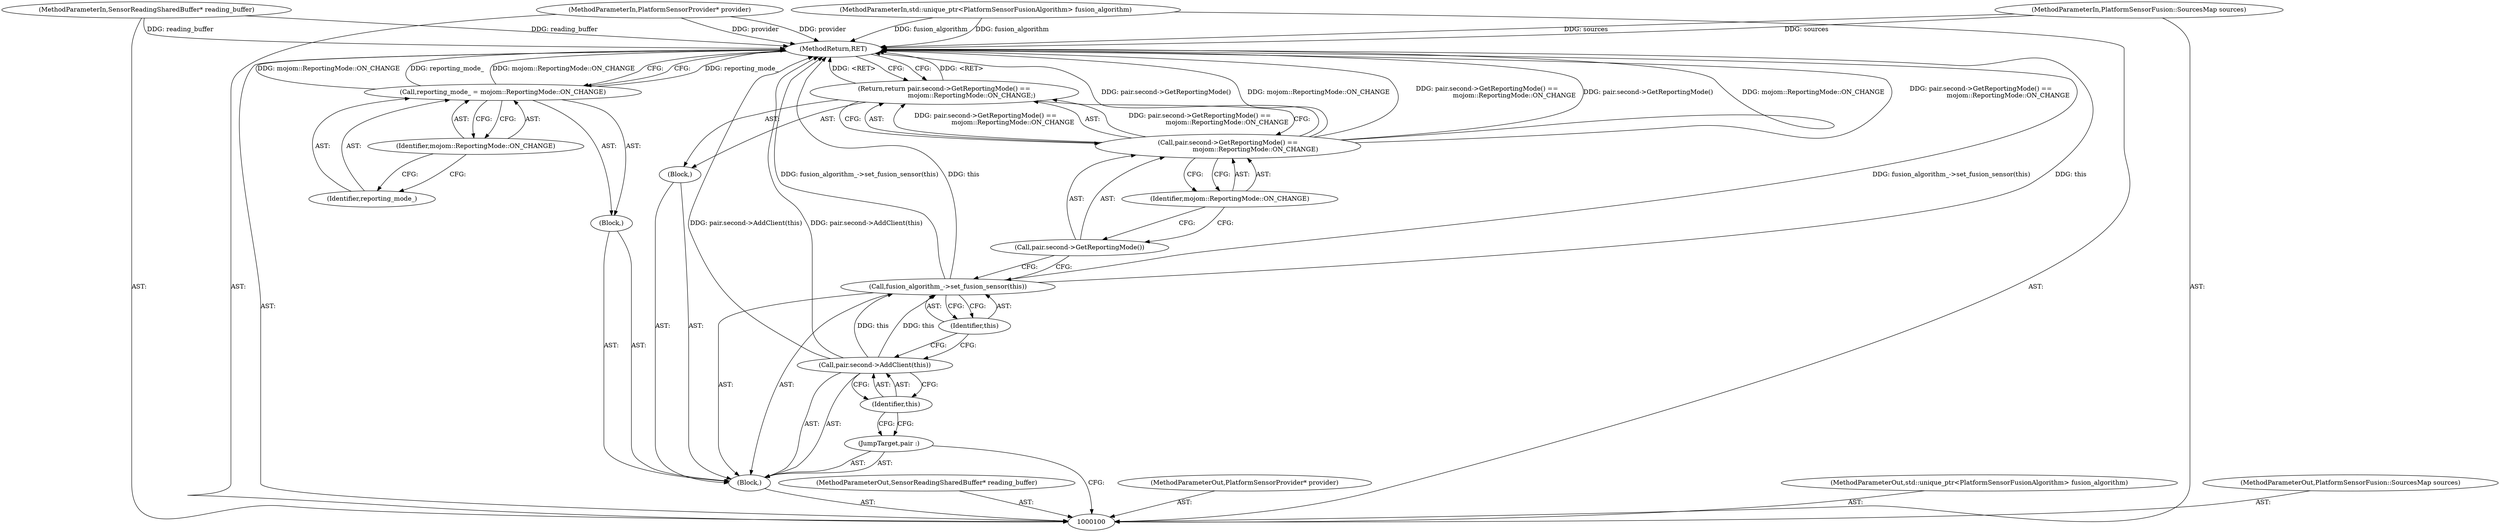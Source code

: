 digraph "0_Chrome_c0c8978849ac57e4ecd613ddc8ff7852a2054734_11" {
"1000120" [label="(MethodReturn,RET)"];
"1000106" [label="(JumpTarget,pair :)"];
"1000108" [label="(Identifier,this)"];
"1000107" [label="(Call,pair.second->AddClient(this))"];
"1000109" [label="(Call,fusion_algorithm_->set_fusion_sensor(this))"];
"1000110" [label="(Identifier,this)"];
"1000111" [label="(Block,)"];
"1000112" [label="(Return,return pair.second->GetReportingMode() ==\n                           mojom::ReportingMode::ON_CHANGE;)"];
"1000113" [label="(Call,pair.second->GetReportingMode() ==\n                           mojom::ReportingMode::ON_CHANGE)"];
"1000114" [label="(Call,pair.second->GetReportingMode())"];
"1000115" [label="(Identifier,mojom::ReportingMode::ON_CHANGE)"];
"1000116" [label="(Block,)"];
"1000101" [label="(MethodParameterIn,SensorReadingSharedBuffer* reading_buffer)"];
"1000150" [label="(MethodParameterOut,SensorReadingSharedBuffer* reading_buffer)"];
"1000119" [label="(Identifier,mojom::ReportingMode::ON_CHANGE)"];
"1000117" [label="(Call,reporting_mode_ = mojom::ReportingMode::ON_CHANGE)"];
"1000118" [label="(Identifier,reporting_mode_)"];
"1000102" [label="(MethodParameterIn,PlatformSensorProvider* provider)"];
"1000151" [label="(MethodParameterOut,PlatformSensorProvider* provider)"];
"1000103" [label="(MethodParameterIn,std::unique_ptr<PlatformSensorFusionAlgorithm> fusion_algorithm)"];
"1000152" [label="(MethodParameterOut,std::unique_ptr<PlatformSensorFusionAlgorithm> fusion_algorithm)"];
"1000104" [label="(MethodParameterIn,PlatformSensorFusion::SourcesMap sources)"];
"1000153" [label="(MethodParameterOut,PlatformSensorFusion::SourcesMap sources)"];
"1000105" [label="(Block,)"];
"1000120" -> "1000100"  [label="AST: "];
"1000120" -> "1000112"  [label="CFG: "];
"1000120" -> "1000117"  [label="CFG: "];
"1000107" -> "1000120"  [label="DDG: pair.second->AddClient(this)"];
"1000104" -> "1000120"  [label="DDG: sources"];
"1000113" -> "1000120"  [label="DDG: pair.second->GetReportingMode()"];
"1000113" -> "1000120"  [label="DDG: mojom::ReportingMode::ON_CHANGE"];
"1000113" -> "1000120"  [label="DDG: pair.second->GetReportingMode() ==\n                           mojom::ReportingMode::ON_CHANGE"];
"1000103" -> "1000120"  [label="DDG: fusion_algorithm"];
"1000117" -> "1000120"  [label="DDG: reporting_mode_"];
"1000117" -> "1000120"  [label="DDG: mojom::ReportingMode::ON_CHANGE"];
"1000102" -> "1000120"  [label="DDG: provider"];
"1000109" -> "1000120"  [label="DDG: fusion_algorithm_->set_fusion_sensor(this)"];
"1000109" -> "1000120"  [label="DDG: this"];
"1000101" -> "1000120"  [label="DDG: reading_buffer"];
"1000112" -> "1000120"  [label="DDG: <RET>"];
"1000106" -> "1000105"  [label="AST: "];
"1000106" -> "1000100"  [label="CFG: "];
"1000108" -> "1000106"  [label="CFG: "];
"1000108" -> "1000107"  [label="AST: "];
"1000108" -> "1000106"  [label="CFG: "];
"1000107" -> "1000108"  [label="CFG: "];
"1000107" -> "1000105"  [label="AST: "];
"1000107" -> "1000108"  [label="CFG: "];
"1000108" -> "1000107"  [label="AST: "];
"1000110" -> "1000107"  [label="CFG: "];
"1000107" -> "1000120"  [label="DDG: pair.second->AddClient(this)"];
"1000107" -> "1000109"  [label="DDG: this"];
"1000109" -> "1000105"  [label="AST: "];
"1000109" -> "1000110"  [label="CFG: "];
"1000110" -> "1000109"  [label="AST: "];
"1000114" -> "1000109"  [label="CFG: "];
"1000109" -> "1000120"  [label="DDG: fusion_algorithm_->set_fusion_sensor(this)"];
"1000109" -> "1000120"  [label="DDG: this"];
"1000107" -> "1000109"  [label="DDG: this"];
"1000110" -> "1000109"  [label="AST: "];
"1000110" -> "1000107"  [label="CFG: "];
"1000109" -> "1000110"  [label="CFG: "];
"1000111" -> "1000105"  [label="AST: "];
"1000112" -> "1000111"  [label="AST: "];
"1000112" -> "1000111"  [label="AST: "];
"1000112" -> "1000113"  [label="CFG: "];
"1000113" -> "1000112"  [label="AST: "];
"1000120" -> "1000112"  [label="CFG: "];
"1000112" -> "1000120"  [label="DDG: <RET>"];
"1000113" -> "1000112"  [label="DDG: pair.second->GetReportingMode() ==\n                           mojom::ReportingMode::ON_CHANGE"];
"1000113" -> "1000112"  [label="AST: "];
"1000113" -> "1000115"  [label="CFG: "];
"1000114" -> "1000113"  [label="AST: "];
"1000115" -> "1000113"  [label="AST: "];
"1000112" -> "1000113"  [label="CFG: "];
"1000113" -> "1000120"  [label="DDG: pair.second->GetReportingMode()"];
"1000113" -> "1000120"  [label="DDG: mojom::ReportingMode::ON_CHANGE"];
"1000113" -> "1000120"  [label="DDG: pair.second->GetReportingMode() ==\n                           mojom::ReportingMode::ON_CHANGE"];
"1000113" -> "1000112"  [label="DDG: pair.second->GetReportingMode() ==\n                           mojom::ReportingMode::ON_CHANGE"];
"1000114" -> "1000113"  [label="AST: "];
"1000114" -> "1000109"  [label="CFG: "];
"1000115" -> "1000114"  [label="CFG: "];
"1000115" -> "1000113"  [label="AST: "];
"1000115" -> "1000114"  [label="CFG: "];
"1000113" -> "1000115"  [label="CFG: "];
"1000116" -> "1000105"  [label="AST: "];
"1000117" -> "1000116"  [label="AST: "];
"1000101" -> "1000100"  [label="AST: "];
"1000101" -> "1000120"  [label="DDG: reading_buffer"];
"1000150" -> "1000100"  [label="AST: "];
"1000119" -> "1000117"  [label="AST: "];
"1000119" -> "1000118"  [label="CFG: "];
"1000117" -> "1000119"  [label="CFG: "];
"1000117" -> "1000116"  [label="AST: "];
"1000117" -> "1000119"  [label="CFG: "];
"1000118" -> "1000117"  [label="AST: "];
"1000119" -> "1000117"  [label="AST: "];
"1000120" -> "1000117"  [label="CFG: "];
"1000117" -> "1000120"  [label="DDG: reporting_mode_"];
"1000117" -> "1000120"  [label="DDG: mojom::ReportingMode::ON_CHANGE"];
"1000118" -> "1000117"  [label="AST: "];
"1000119" -> "1000118"  [label="CFG: "];
"1000102" -> "1000100"  [label="AST: "];
"1000102" -> "1000120"  [label="DDG: provider"];
"1000151" -> "1000100"  [label="AST: "];
"1000103" -> "1000100"  [label="AST: "];
"1000103" -> "1000120"  [label="DDG: fusion_algorithm"];
"1000152" -> "1000100"  [label="AST: "];
"1000104" -> "1000100"  [label="AST: "];
"1000104" -> "1000120"  [label="DDG: sources"];
"1000153" -> "1000100"  [label="AST: "];
"1000105" -> "1000100"  [label="AST: "];
"1000106" -> "1000105"  [label="AST: "];
"1000107" -> "1000105"  [label="AST: "];
"1000109" -> "1000105"  [label="AST: "];
"1000111" -> "1000105"  [label="AST: "];
"1000116" -> "1000105"  [label="AST: "];
}
